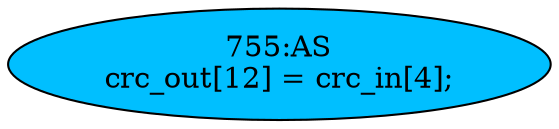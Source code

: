 strict digraph "" {
	node [label="\N"];
	"755:AS"	 [ast="<pyverilog.vparser.ast.Assign object at 0x7f0647e527d0>",
		def_var="['crc_out']",
		fillcolor=deepskyblue,
		label="755:AS
crc_out[12] = crc_in[4];",
		statements="[]",
		style=filled,
		typ=Assign,
		use_var="['crc_in']"];
}
